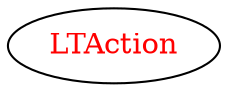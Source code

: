 digraph dependencyGraph {
 concentrate=true;
 ranksep="2.0";
 rankdir="LR"; 
 splines="ortho";
"LTAction" [fontcolor="red"];
}